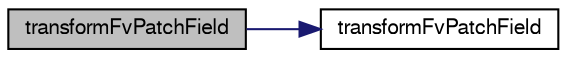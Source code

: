 digraph "transformFvPatchField"
{
  bgcolor="transparent";
  edge [fontname="FreeSans",fontsize="10",labelfontname="FreeSans",labelfontsize="10"];
  node [fontname="FreeSans",fontsize="10",shape=record];
  rankdir="LR";
  Node9 [label="transformFvPatchField",height=0.2,width=0.4,color="black", fillcolor="grey75", style="filled", fontcolor="black"];
  Node9 -> Node10 [color="midnightblue",fontsize="10",style="solid",fontname="FreeSans"];
  Node10 [label="transformFvPatchField",height=0.2,width=0.4,color="black",URL="$a21998.html#a0b4fe3564e1e914e514e313972c3a3b6",tooltip="Construct from patch and internal field. "];
}
